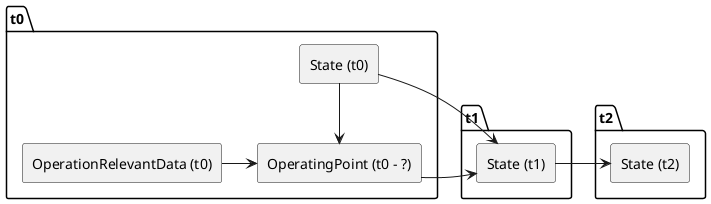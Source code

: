 @startuml
'https://plantuml.com/state-diagram

' clock "Cock 0" as C0 with period 50
skinparam componentStyle rectangle

package "t0" {
    component "State (t0)" as s0
    component "OperatingPoint (t0 - ?)" as op0
        component "OperationRelevantData (t0)" as or0

}

package t1 {
    component "State (t1)" as s1
}

package t2 {
    component "State (t2)" as s2
}


s0 -> op0
or0 -> op0

s0 -> s1
op0 -> s1

s1 -> s2

' Layouting:
s0 -[hidden]-> or0
'States --> OperatingPoints

@enduml
